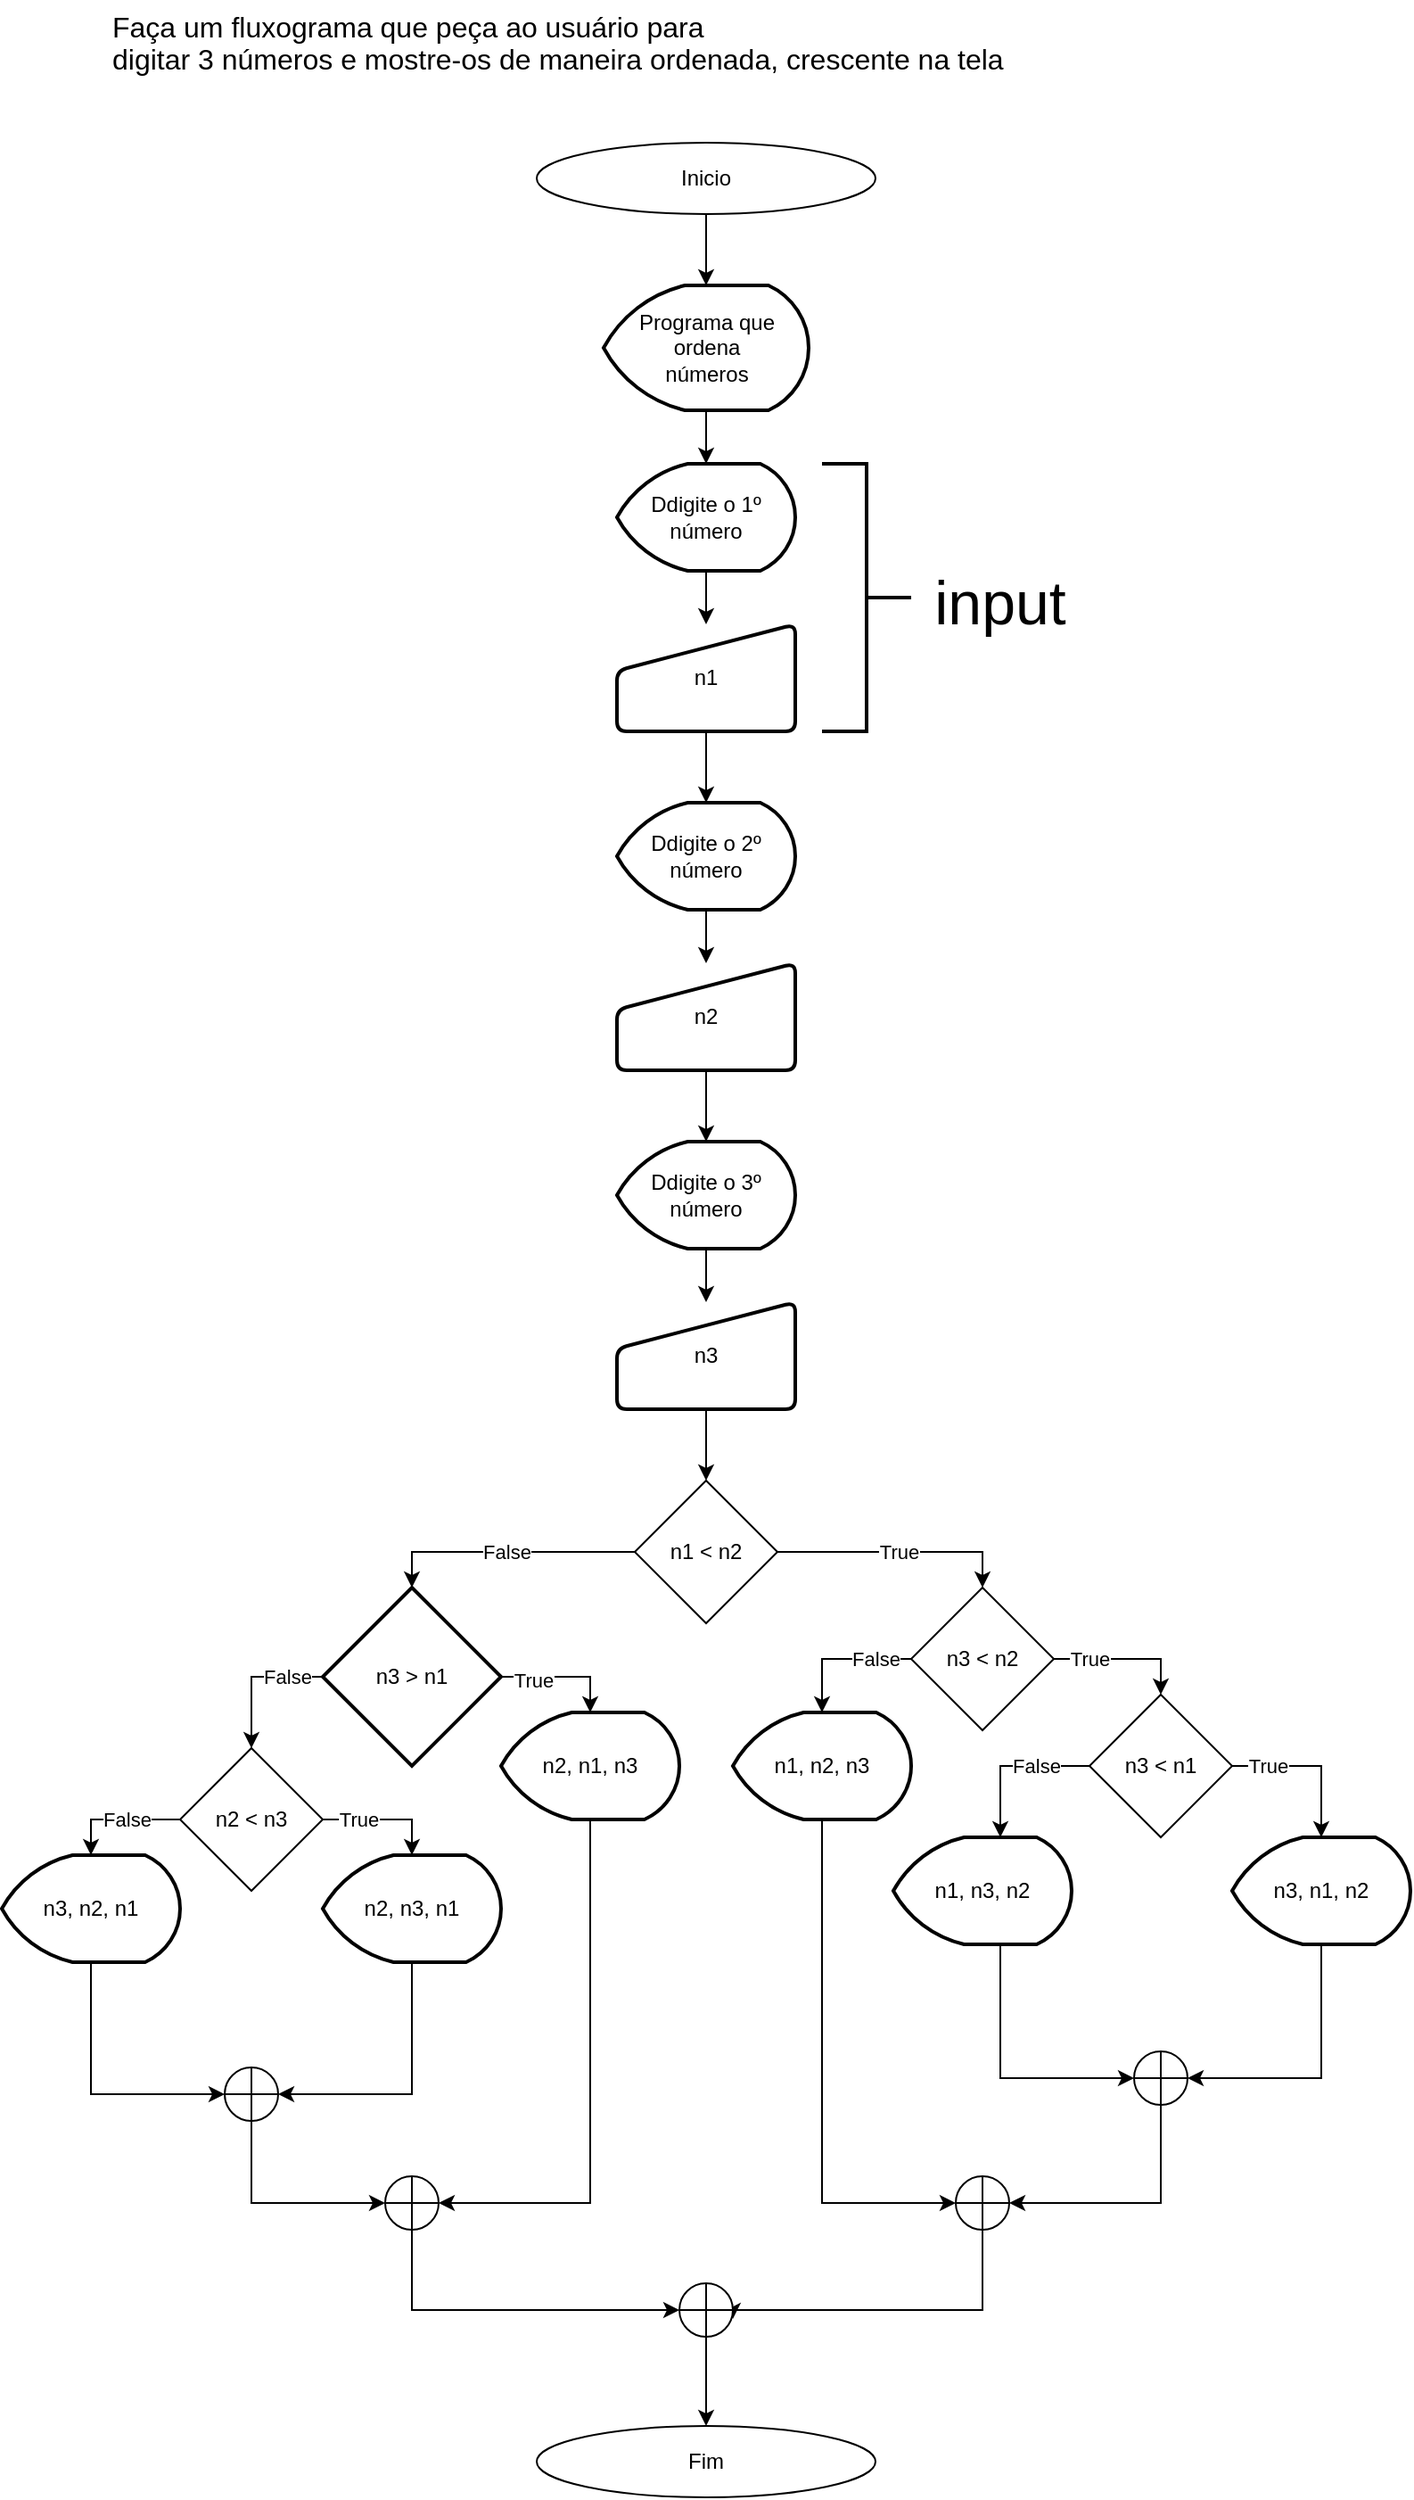 <mxfile version="13.7.3" type="device"><diagram id="wo6gyhqCPpslwLgK4w8p" name="Página-1"><mxGraphModel dx="1264" dy="584" grid="1" gridSize="10" guides="1" tooltips="1" connect="1" arrows="1" fold="1" page="1" pageScale="1" pageWidth="827" pageHeight="1169" math="0" shadow="0"><root><mxCell id="0"/><mxCell id="1" parent="0"/><mxCell id="3bhmhYgXMEpmpw92Utxj-1" value="&lt;span style=&quot;font-size: 12.0pt ; line-height: 115% ; font-family: &amp;quot;calibri&amp;quot; , sans-serif&quot;&gt;Faça um fluxograma que peça ao usuário para&#10;digitar 3 números e mostre-os de maneira ordenada, crescente na tela&lt;/span&gt;" style="text;whiteSpace=wrap;html=1;" vertex="1" parent="1"><mxGeometry x="70" y="10" width="720" height="50" as="geometry"/></mxCell><mxCell id="3bhmhYgXMEpmpw92Utxj-5" value="" style="edgeStyle=orthogonalEdgeStyle;rounded=0;orthogonalLoop=1;jettySize=auto;html=1;" edge="1" parent="1" source="3bhmhYgXMEpmpw92Utxj-2" target="3bhmhYgXMEpmpw92Utxj-4"><mxGeometry relative="1" as="geometry"/></mxCell><mxCell id="3bhmhYgXMEpmpw92Utxj-2" value="Inicio" style="ellipse;whiteSpace=wrap;html=1;" vertex="1" parent="1"><mxGeometry x="310" y="90" width="190" height="40" as="geometry"/></mxCell><mxCell id="3bhmhYgXMEpmpw92Utxj-3" value="Fim" style="ellipse;whiteSpace=wrap;html=1;" vertex="1" parent="1"><mxGeometry x="310" y="1370" width="190" height="40" as="geometry"/></mxCell><mxCell id="3bhmhYgXMEpmpw92Utxj-7" value="" style="edgeStyle=orthogonalEdgeStyle;rounded=0;orthogonalLoop=1;jettySize=auto;html=1;" edge="1" parent="1" source="3bhmhYgXMEpmpw92Utxj-4" target="3bhmhYgXMEpmpw92Utxj-6"><mxGeometry relative="1" as="geometry"/></mxCell><mxCell id="3bhmhYgXMEpmpw92Utxj-4" value="Programa que ordena&lt;br&gt;números" style="strokeWidth=2;html=1;shape=mxgraph.flowchart.display;whiteSpace=wrap;" vertex="1" parent="1"><mxGeometry x="347.5" y="170" width="115" height="70" as="geometry"/></mxCell><mxCell id="3bhmhYgXMEpmpw92Utxj-9" value="" style="edgeStyle=orthogonalEdgeStyle;rounded=0;orthogonalLoop=1;jettySize=auto;html=1;" edge="1" parent="1" source="3bhmhYgXMEpmpw92Utxj-6" target="3bhmhYgXMEpmpw92Utxj-8"><mxGeometry relative="1" as="geometry"/></mxCell><mxCell id="3bhmhYgXMEpmpw92Utxj-6" value="Ddigite o 1º número" style="strokeWidth=2;html=1;shape=mxgraph.flowchart.display;whiteSpace=wrap;" vertex="1" parent="1"><mxGeometry x="355" y="270" width="100" height="60" as="geometry"/></mxCell><mxCell id="3bhmhYgXMEpmpw92Utxj-17" value="" style="edgeStyle=orthogonalEdgeStyle;rounded=0;orthogonalLoop=1;jettySize=auto;html=1;" edge="1" parent="1" source="3bhmhYgXMEpmpw92Utxj-8" target="3bhmhYgXMEpmpw92Utxj-15"><mxGeometry relative="1" as="geometry"/></mxCell><mxCell id="3bhmhYgXMEpmpw92Utxj-8" value="n1" style="html=1;strokeWidth=2;shape=manualInput;whiteSpace=wrap;rounded=1;size=26;arcSize=11;" vertex="1" parent="1"><mxGeometry x="355" y="360" width="100" height="60" as="geometry"/></mxCell><mxCell id="3bhmhYgXMEpmpw92Utxj-10" value="" style="strokeWidth=2;html=1;shape=mxgraph.flowchart.annotation_2;align=left;labelPosition=right;pointerEvents=1;rotation=-180;" vertex="1" parent="1"><mxGeometry x="470" y="270" width="50" height="150" as="geometry"/></mxCell><mxCell id="3bhmhYgXMEpmpw92Utxj-11" value="input" style="text;html=1;strokeColor=none;fillColor=none;align=center;verticalAlign=middle;whiteSpace=wrap;rounded=0;fontSize=34" vertex="1" parent="1"><mxGeometry x="520" y="335" width="100" height="25" as="geometry"/></mxCell><mxCell id="3bhmhYgXMEpmpw92Utxj-14" value="" style="edgeStyle=orthogonalEdgeStyle;rounded=0;orthogonalLoop=1;jettySize=auto;html=1;" edge="1" parent="1" source="3bhmhYgXMEpmpw92Utxj-15" target="3bhmhYgXMEpmpw92Utxj-16"><mxGeometry relative="1" as="geometry"/></mxCell><mxCell id="3bhmhYgXMEpmpw92Utxj-15" value="Ddigite o 2º número" style="strokeWidth=2;html=1;shape=mxgraph.flowchart.display;whiteSpace=wrap;" vertex="1" parent="1"><mxGeometry x="355" y="460" width="100" height="60" as="geometry"/></mxCell><mxCell id="3bhmhYgXMEpmpw92Utxj-21" value="" style="edgeStyle=orthogonalEdgeStyle;rounded=0;orthogonalLoop=1;jettySize=auto;html=1;" edge="1" parent="1" source="3bhmhYgXMEpmpw92Utxj-16" target="3bhmhYgXMEpmpw92Utxj-19"><mxGeometry relative="1" as="geometry"/></mxCell><mxCell id="3bhmhYgXMEpmpw92Utxj-16" value="n2" style="html=1;strokeWidth=2;shape=manualInput;whiteSpace=wrap;rounded=1;size=26;arcSize=11;" vertex="1" parent="1"><mxGeometry x="355" y="550" width="100" height="60" as="geometry"/></mxCell><mxCell id="3bhmhYgXMEpmpw92Utxj-18" value="" style="edgeStyle=orthogonalEdgeStyle;rounded=0;orthogonalLoop=1;jettySize=auto;html=1;" edge="1" parent="1" source="3bhmhYgXMEpmpw92Utxj-19" target="3bhmhYgXMEpmpw92Utxj-20"><mxGeometry relative="1" as="geometry"/></mxCell><mxCell id="3bhmhYgXMEpmpw92Utxj-19" value="Ddigite o 3º número" style="strokeWidth=2;html=1;shape=mxgraph.flowchart.display;whiteSpace=wrap;" vertex="1" parent="1"><mxGeometry x="355" y="650" width="100" height="60" as="geometry"/></mxCell><mxCell id="3bhmhYgXMEpmpw92Utxj-24" value="" style="edgeStyle=orthogonalEdgeStyle;rounded=0;orthogonalLoop=1;jettySize=auto;html=1;" edge="1" parent="1" source="3bhmhYgXMEpmpw92Utxj-20" target="3bhmhYgXMEpmpw92Utxj-23"><mxGeometry relative="1" as="geometry"/></mxCell><mxCell id="3bhmhYgXMEpmpw92Utxj-20" value="n3" style="html=1;strokeWidth=2;shape=manualInput;whiteSpace=wrap;rounded=1;size=26;arcSize=11;" vertex="1" parent="1"><mxGeometry x="355" y="740" width="100" height="60" as="geometry"/></mxCell><mxCell id="3bhmhYgXMEpmpw92Utxj-26" value="True" style="edgeStyle=orthogonalEdgeStyle;rounded=0;orthogonalLoop=1;jettySize=auto;html=1;entryX=0.5;entryY=0;entryDx=0;entryDy=0;" edge="1" parent="1" source="3bhmhYgXMEpmpw92Utxj-23" target="3bhmhYgXMEpmpw92Utxj-25"><mxGeometry relative="1" as="geometry"/></mxCell><mxCell id="3bhmhYgXMEpmpw92Utxj-38" value="False" style="edgeStyle=orthogonalEdgeStyle;rounded=0;orthogonalLoop=1;jettySize=auto;html=1;entryX=0.5;entryY=0;entryDx=0;entryDy=0;entryPerimeter=0;" edge="1" parent="1" source="3bhmhYgXMEpmpw92Utxj-23" target="3bhmhYgXMEpmpw92Utxj-37"><mxGeometry relative="1" as="geometry"/></mxCell><mxCell id="3bhmhYgXMEpmpw92Utxj-23" value="n1 &amp;lt; n2" style="rhombus;whiteSpace=wrap;html=1;" vertex="1" parent="1"><mxGeometry x="365" y="840" width="80" height="80" as="geometry"/></mxCell><mxCell id="3bhmhYgXMEpmpw92Utxj-28" value="False" style="edgeStyle=orthogonalEdgeStyle;rounded=0;orthogonalLoop=1;jettySize=auto;html=1;entryX=0.5;entryY=0;entryDx=0;entryDy=0;entryPerimeter=0;exitX=0;exitY=0.5;exitDx=0;exitDy=0;" edge="1" parent="1" source="3bhmhYgXMEpmpw92Utxj-25" target="3bhmhYgXMEpmpw92Utxj-27"><mxGeometry x="-0.5" relative="1" as="geometry"><Array as="points"><mxPoint x="470" y="940"/></Array><mxPoint as="offset"/></mxGeometry></mxCell><mxCell id="3bhmhYgXMEpmpw92Utxj-31" value="True" style="edgeStyle=orthogonalEdgeStyle;rounded=0;orthogonalLoop=1;jettySize=auto;html=1;entryX=0.5;entryY=0;entryDx=0;entryDy=0;" edge="1" parent="1" source="3bhmhYgXMEpmpw92Utxj-25" target="3bhmhYgXMEpmpw92Utxj-29"><mxGeometry x="-0.5" relative="1" as="geometry"><mxPoint as="offset"/></mxGeometry></mxCell><mxCell id="3bhmhYgXMEpmpw92Utxj-25" value="n3 &amp;lt; n2" style="rhombus;whiteSpace=wrap;html=1;" vertex="1" parent="1"><mxGeometry x="520" y="900" width="80" height="80" as="geometry"/></mxCell><mxCell id="3bhmhYgXMEpmpw92Utxj-61" style="edgeStyle=orthogonalEdgeStyle;rounded=0;orthogonalLoop=1;jettySize=auto;html=1;entryX=0;entryY=0.5;entryDx=0;entryDy=0;entryPerimeter=0;" edge="1" parent="1" source="3bhmhYgXMEpmpw92Utxj-27" target="3bhmhYgXMEpmpw92Utxj-59"><mxGeometry relative="1" as="geometry"><Array as="points"><mxPoint x="470" y="1245"/></Array></mxGeometry></mxCell><mxCell id="3bhmhYgXMEpmpw92Utxj-27" value="n1, n2, n3" style="strokeWidth=2;html=1;shape=mxgraph.flowchart.display;whiteSpace=wrap;" vertex="1" parent="1"><mxGeometry x="420" y="970" width="100" height="60" as="geometry"/></mxCell><mxCell id="3bhmhYgXMEpmpw92Utxj-33" value="True" style="edgeStyle=orthogonalEdgeStyle;rounded=0;orthogonalLoop=1;jettySize=auto;html=1;entryX=0.5;entryY=0;entryDx=0;entryDy=0;entryPerimeter=0;" edge="1" parent="1" source="3bhmhYgXMEpmpw92Utxj-29" target="3bhmhYgXMEpmpw92Utxj-32"><mxGeometry x="-0.556" relative="1" as="geometry"><mxPoint x="720" y="1030" as="targetPoint"/><Array as="points"><mxPoint x="750" y="1000"/></Array><mxPoint as="offset"/></mxGeometry></mxCell><mxCell id="3bhmhYgXMEpmpw92Utxj-36" value="False" style="edgeStyle=orthogonalEdgeStyle;rounded=0;orthogonalLoop=1;jettySize=auto;html=1;entryX=0.6;entryY=0;entryDx=0;entryDy=0;entryPerimeter=0;" edge="1" parent="1" source="3bhmhYgXMEpmpw92Utxj-29" target="3bhmhYgXMEpmpw92Utxj-34"><mxGeometry x="-0.333" relative="1" as="geometry"><Array as="points"><mxPoint x="570" y="1000"/></Array><mxPoint as="offset"/></mxGeometry></mxCell><mxCell id="3bhmhYgXMEpmpw92Utxj-29" value="n3 &amp;lt; n1" style="rhombus;whiteSpace=wrap;html=1;" vertex="1" parent="1"><mxGeometry x="620" y="960" width="80" height="80" as="geometry"/></mxCell><mxCell id="3bhmhYgXMEpmpw92Utxj-54" style="edgeStyle=orthogonalEdgeStyle;rounded=0;orthogonalLoop=1;jettySize=auto;html=1;entryX=1;entryY=0.5;entryDx=0;entryDy=0;entryPerimeter=0;" edge="1" parent="1" source="3bhmhYgXMEpmpw92Utxj-32" target="3bhmhYgXMEpmpw92Utxj-52"><mxGeometry relative="1" as="geometry"><Array as="points"><mxPoint x="750" y="1175"/></Array></mxGeometry></mxCell><mxCell id="3bhmhYgXMEpmpw92Utxj-32" value="n3, n1, n2" style="strokeWidth=2;html=1;shape=mxgraph.flowchart.display;whiteSpace=wrap;" vertex="1" parent="1"><mxGeometry x="700" y="1040" width="100" height="60" as="geometry"/></mxCell><mxCell id="3bhmhYgXMEpmpw92Utxj-53" style="edgeStyle=orthogonalEdgeStyle;rounded=0;orthogonalLoop=1;jettySize=auto;html=1;entryX=0;entryY=0.5;entryDx=0;entryDy=0;entryPerimeter=0;" edge="1" parent="1" source="3bhmhYgXMEpmpw92Utxj-34" target="3bhmhYgXMEpmpw92Utxj-52"><mxGeometry relative="1" as="geometry"><Array as="points"><mxPoint x="570" y="1175"/></Array></mxGeometry></mxCell><mxCell id="3bhmhYgXMEpmpw92Utxj-34" value="n1, n3, n2" style="strokeWidth=2;html=1;shape=mxgraph.flowchart.display;whiteSpace=wrap;" vertex="1" parent="1"><mxGeometry x="510" y="1040" width="100" height="60" as="geometry"/></mxCell><mxCell id="3bhmhYgXMEpmpw92Utxj-40" style="edgeStyle=orthogonalEdgeStyle;rounded=0;orthogonalLoop=1;jettySize=auto;html=1;entryX=0.5;entryY=0;entryDx=0;entryDy=0;entryPerimeter=0;" edge="1" parent="1" source="3bhmhYgXMEpmpw92Utxj-37" target="3bhmhYgXMEpmpw92Utxj-39"><mxGeometry relative="1" as="geometry"><mxPoint x="340" y="960" as="targetPoint"/><Array as="points"><mxPoint x="340" y="950"/></Array></mxGeometry></mxCell><mxCell id="3bhmhYgXMEpmpw92Utxj-41" value="True" style="edgeLabel;html=1;align=center;verticalAlign=middle;resizable=0;points=[];" vertex="1" connectable="0" parent="3bhmhYgXMEpmpw92Utxj-40"><mxGeometry x="-0.494" y="-2" relative="1" as="geometry"><mxPoint as="offset"/></mxGeometry></mxCell><mxCell id="3bhmhYgXMEpmpw92Utxj-43" style="edgeStyle=orthogonalEdgeStyle;rounded=0;orthogonalLoop=1;jettySize=auto;html=1;entryX=0.5;entryY=0;entryDx=0;entryDy=0;" edge="1" parent="1" source="3bhmhYgXMEpmpw92Utxj-37" target="3bhmhYgXMEpmpw92Utxj-42"><mxGeometry relative="1" as="geometry"><Array as="points"><mxPoint x="150" y="950"/></Array></mxGeometry></mxCell><mxCell id="3bhmhYgXMEpmpw92Utxj-48" value="False" style="edgeLabel;html=1;align=center;verticalAlign=middle;resizable=0;points=[];" vertex="1" connectable="0" parent="3bhmhYgXMEpmpw92Utxj-43"><mxGeometry x="-0.329" y="1" relative="1" as="geometry"><mxPoint x="6.86" y="-1" as="offset"/></mxGeometry></mxCell><mxCell id="3bhmhYgXMEpmpw92Utxj-37" value="n3 &amp;gt; n1" style="strokeWidth=2;html=1;shape=mxgraph.flowchart.decision;whiteSpace=wrap;" vertex="1" parent="1"><mxGeometry x="190" y="900" width="100" height="100" as="geometry"/></mxCell><mxCell id="3bhmhYgXMEpmpw92Utxj-56" style="edgeStyle=orthogonalEdgeStyle;rounded=0;orthogonalLoop=1;jettySize=auto;html=1;entryX=1;entryY=0.5;entryDx=0;entryDy=0;entryPerimeter=0;" edge="1" parent="1" source="3bhmhYgXMEpmpw92Utxj-39" target="3bhmhYgXMEpmpw92Utxj-55"><mxGeometry relative="1" as="geometry"><Array as="points"><mxPoint x="340" y="1245"/></Array></mxGeometry></mxCell><mxCell id="3bhmhYgXMEpmpw92Utxj-39" value="n2, n1, n3" style="strokeWidth=2;html=1;shape=mxgraph.flowchart.display;whiteSpace=wrap;" vertex="1" parent="1"><mxGeometry x="290" y="970" width="100" height="60" as="geometry"/></mxCell><mxCell id="3bhmhYgXMEpmpw92Utxj-45" value="True" style="edgeStyle=orthogonalEdgeStyle;rounded=0;orthogonalLoop=1;jettySize=auto;html=1;entryX=0.5;entryY=0;entryDx=0;entryDy=0;entryPerimeter=0;" edge="1" parent="1" source="3bhmhYgXMEpmpw92Utxj-42" target="3bhmhYgXMEpmpw92Utxj-44"><mxGeometry x="-0.429" relative="1" as="geometry"><Array as="points"><mxPoint x="240" y="1030"/></Array><mxPoint as="offset"/></mxGeometry></mxCell><mxCell id="3bhmhYgXMEpmpw92Utxj-47" value="False" style="edgeStyle=orthogonalEdgeStyle;rounded=0;orthogonalLoop=1;jettySize=auto;html=1;entryX=0.5;entryY=0;entryDx=0;entryDy=0;entryPerimeter=0;" edge="1" parent="1" source="3bhmhYgXMEpmpw92Utxj-42" target="3bhmhYgXMEpmpw92Utxj-46"><mxGeometry x="-0.143" relative="1" as="geometry"><Array as="points"><mxPoint x="60" y="1030"/></Array><mxPoint as="offset"/></mxGeometry></mxCell><mxCell id="3bhmhYgXMEpmpw92Utxj-42" value="n2 &amp;lt; n3" style="rhombus;whiteSpace=wrap;html=1;" vertex="1" parent="1"><mxGeometry x="110" y="990" width="80" height="80" as="geometry"/></mxCell><mxCell id="3bhmhYgXMEpmpw92Utxj-51" style="edgeStyle=orthogonalEdgeStyle;rounded=0;orthogonalLoop=1;jettySize=auto;html=1;entryX=1;entryY=0.5;entryDx=0;entryDy=0;entryPerimeter=0;" edge="1" parent="1" source="3bhmhYgXMEpmpw92Utxj-44" target="3bhmhYgXMEpmpw92Utxj-49"><mxGeometry relative="1" as="geometry"><mxPoint x="190" y="1160" as="targetPoint"/><Array as="points"><mxPoint x="240" y="1184"/></Array></mxGeometry></mxCell><mxCell id="3bhmhYgXMEpmpw92Utxj-44" value="n2, n3, n1" style="strokeWidth=2;html=1;shape=mxgraph.flowchart.display;whiteSpace=wrap;" vertex="1" parent="1"><mxGeometry x="190" y="1050" width="100" height="60" as="geometry"/></mxCell><mxCell id="3bhmhYgXMEpmpw92Utxj-50" style="edgeStyle=orthogonalEdgeStyle;rounded=0;orthogonalLoop=1;jettySize=auto;html=1;entryX=0;entryY=0.5;entryDx=0;entryDy=0;entryPerimeter=0;" edge="1" parent="1" source="3bhmhYgXMEpmpw92Utxj-46" target="3bhmhYgXMEpmpw92Utxj-49"><mxGeometry relative="1" as="geometry"><mxPoint x="120" y="1185" as="targetPoint"/><Array as="points"><mxPoint x="60" y="1184"/></Array></mxGeometry></mxCell><mxCell id="3bhmhYgXMEpmpw92Utxj-46" value="n3, n2, n1" style="strokeWidth=2;html=1;shape=mxgraph.flowchart.display;whiteSpace=wrap;" vertex="1" parent="1"><mxGeometry x="10" y="1050" width="100" height="60" as="geometry"/></mxCell><mxCell id="3bhmhYgXMEpmpw92Utxj-57" style="edgeStyle=orthogonalEdgeStyle;rounded=0;orthogonalLoop=1;jettySize=auto;html=1;entryX=0;entryY=0.5;entryDx=0;entryDy=0;entryPerimeter=0;" edge="1" parent="1" source="3bhmhYgXMEpmpw92Utxj-49" target="3bhmhYgXMEpmpw92Utxj-55"><mxGeometry relative="1" as="geometry"><Array as="points"><mxPoint x="150" y="1245"/></Array></mxGeometry></mxCell><mxCell id="3bhmhYgXMEpmpw92Utxj-49" value="" style="verticalLabelPosition=bottom;verticalAlign=top;html=1;shape=mxgraph.flowchart.summing_function;" vertex="1" parent="1"><mxGeometry x="135" y="1169" width="30" height="30" as="geometry"/></mxCell><mxCell id="3bhmhYgXMEpmpw92Utxj-60" style="edgeStyle=orthogonalEdgeStyle;rounded=0;orthogonalLoop=1;jettySize=auto;html=1;entryX=1;entryY=0.5;entryDx=0;entryDy=0;entryPerimeter=0;" edge="1" parent="1" source="3bhmhYgXMEpmpw92Utxj-52" target="3bhmhYgXMEpmpw92Utxj-59"><mxGeometry relative="1" as="geometry"><Array as="points"><mxPoint x="660" y="1245"/></Array></mxGeometry></mxCell><mxCell id="3bhmhYgXMEpmpw92Utxj-52" value="" style="verticalLabelPosition=bottom;verticalAlign=top;html=1;shape=mxgraph.flowchart.summing_function;" vertex="1" parent="1"><mxGeometry x="645" y="1160" width="30" height="30" as="geometry"/></mxCell><mxCell id="3bhmhYgXMEpmpw92Utxj-64" style="edgeStyle=orthogonalEdgeStyle;rounded=0;orthogonalLoop=1;jettySize=auto;html=1;entryX=0;entryY=0.5;entryDx=0;entryDy=0;entryPerimeter=0;" edge="1" parent="1" source="3bhmhYgXMEpmpw92Utxj-55" target="3bhmhYgXMEpmpw92Utxj-62"><mxGeometry relative="1" as="geometry"><Array as="points"><mxPoint x="240" y="1305"/></Array></mxGeometry></mxCell><mxCell id="3bhmhYgXMEpmpw92Utxj-55" value="" style="verticalLabelPosition=bottom;verticalAlign=top;html=1;shape=mxgraph.flowchart.summing_function;" vertex="1" parent="1"><mxGeometry x="225" y="1230" width="30" height="30" as="geometry"/></mxCell><mxCell id="3bhmhYgXMEpmpw92Utxj-63" style="edgeStyle=orthogonalEdgeStyle;rounded=0;orthogonalLoop=1;jettySize=auto;html=1;entryX=1;entryY=0.667;entryDx=0;entryDy=0;entryPerimeter=0;" edge="1" parent="1" source="3bhmhYgXMEpmpw92Utxj-59" target="3bhmhYgXMEpmpw92Utxj-62"><mxGeometry relative="1" as="geometry"><Array as="points"><mxPoint x="560" y="1305"/><mxPoint x="420" y="1305"/></Array></mxGeometry></mxCell><mxCell id="3bhmhYgXMEpmpw92Utxj-59" value="" style="verticalLabelPosition=bottom;verticalAlign=top;html=1;shape=mxgraph.flowchart.summing_function;" vertex="1" parent="1"><mxGeometry x="545" y="1230" width="30" height="30" as="geometry"/></mxCell><mxCell id="3bhmhYgXMEpmpw92Utxj-65" style="edgeStyle=orthogonalEdgeStyle;rounded=0;orthogonalLoop=1;jettySize=auto;html=1;" edge="1" parent="1" source="3bhmhYgXMEpmpw92Utxj-62" target="3bhmhYgXMEpmpw92Utxj-3"><mxGeometry relative="1" as="geometry"/></mxCell><mxCell id="3bhmhYgXMEpmpw92Utxj-62" value="" style="verticalLabelPosition=bottom;verticalAlign=top;html=1;shape=mxgraph.flowchart.summing_function;" vertex="1" parent="1"><mxGeometry x="390" y="1290" width="30" height="30" as="geometry"/></mxCell></root></mxGraphModel></diagram></mxfile>